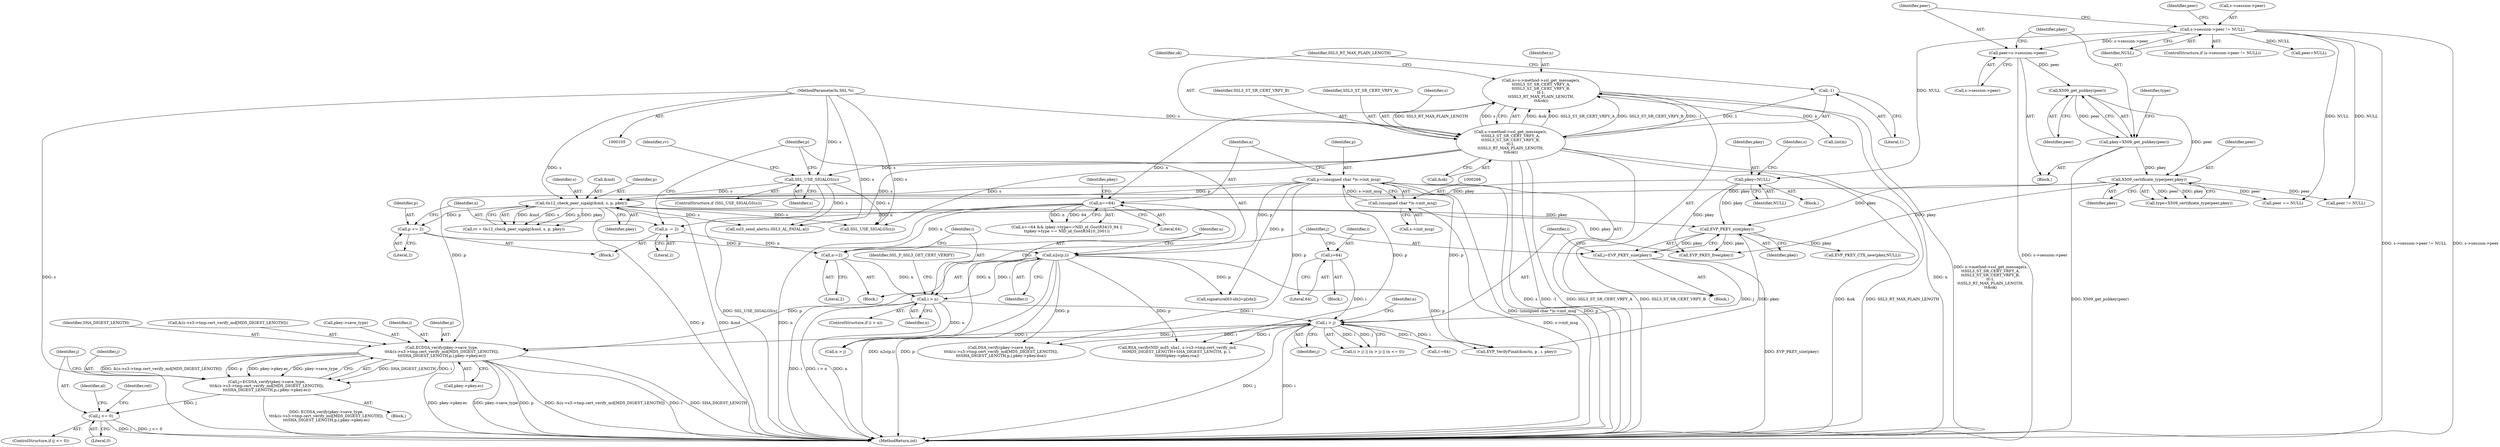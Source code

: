 digraph "0_openssl_1421e0c584ae9120ca1b88098f13d6d2e90b83a3@array" {
"1000562" [label="(Call,ECDSA_verify(pkey->save_type,\n\t\t\t&(s->s3->tmp.cert_verify_md[MD5_DIGEST_LENGTH]),\n\t\t\tSHA_DIGEST_LENGTH,p,i,pkey->pkey.ec))"];
"1000338" [label="(Call,n2s(p,i))"];
"1000332" [label="(Call,p += 2)"];
"1000301" [label="(Call,tls12_check_peer_sigalg(&md, s, p, pkey))"];
"1000295" [label="(Call,SSL_USE_SIGALGS(s))"];
"1000137" [label="(Call,s->method->ssl_get_message(s,\n\t\tSSL3_ST_SR_CERT_VRFY_A,\n\t\tSSL3_ST_SR_CERT_VRFY_B,\n\t\t-1,\n\t\tSSL3_RT_MAX_PLAIN_LENGTH,\n\t\t&ok))"];
"1000106" [label="(MethodParameterIn,SSL *s)"];
"1000141" [label="(Call,-1)"];
"1000265" [label="(Call,p=(unsigned char *)s->init_msg)"];
"1000267" [label="(Call,(unsigned char *)s->init_msg)"];
"1000183" [label="(Call,pkey=NULL)"];
"1000154" [label="(Call,s->session->peer != NULL)"];
"1000175" [label="(Call,X509_certificate_type(peer,pkey))"];
"1000171" [label="(Call,X509_get_pubkey(peer))"];
"1000162" [label="(Call,peer=s->session->peer)"];
"1000169" [label="(Call,pkey=X509_get_pubkey(peer))"];
"1000362" [label="(Call,i > j)"];
"1000289" [label="(Call,i=64)"];
"1000345" [label="(Call,i > n)"];
"1000341" [label="(Call,n-=2)"];
"1000335" [label="(Call,n -= 2)"];
"1000274" [label="(Call,n==64)"];
"1000135" [label="(Call,n=s->method->ssl_get_message(s,\n\t\tSSL3_ST_SR_CERT_VRFY_A,\n\t\tSSL3_ST_SR_CERT_VRFY_B,\n\t\t-1,\n\t\tSSL3_RT_MAX_PLAIN_LENGTH,\n\t\t&ok))"];
"1000356" [label="(Call,j=EVP_PKEY_size(pkey))"];
"1000358" [label="(Call,EVP_PKEY_size(pkey))"];
"1000560" [label="(Call,j=ECDSA_verify(pkey->save_type,\n\t\t\t&(s->s3->tmp.cert_verify_md[MD5_DIGEST_LENGTH]),\n\t\t\tSHA_DIGEST_LENGTH,p,i,pkey->pkey.ec))"];
"1000585" [label="(Call,j <= 0)"];
"1000135" [label="(Call,n=s->method->ssl_get_message(s,\n\t\tSSL3_ST_SR_CERT_VRFY_A,\n\t\tSSL3_ST_SR_CERT_VRFY_B,\n\t\t-1,\n\t\tSSL3_RT_MAX_PLAIN_LENGTH,\n\t\t&ok))"];
"1000274" [label="(Call,n==64)"];
"1000150" [label="(Call,(int)n)"];
"1000357" [label="(Identifier,j)"];
"1000163" [label="(Identifier,peer)"];
"1000191" [label="(Identifier,s)"];
"1000161" [label="(Block,)"];
"1000686" [label="(Identifier,ret)"];
"1000639" [label="(Call,signature[63-idx]=p[idx])"];
"1000280" [label="(Identifier,pkey)"];
"1000176" [label="(Identifier,peer)"];
"1000266" [label="(Identifier,p)"];
"1000179" [label="(Block,)"];
"1000297" [label="(Block,)"];
"1000107" [label="(Block,)"];
"1000584" [label="(ControlStructure,if (j <= 0))"];
"1000577" [label="(Identifier,p)"];
"1000291" [label="(Literal,64)"];
"1000143" [label="(Identifier,SSL3_RT_MAX_PLAIN_LENGTH)"];
"1000275" [label="(Identifier,n)"];
"1000154" [label="(Call,s->session->peer != NULL)"];
"1000345" [label="(Call,i > n)"];
"1000304" [label="(Identifier,s)"];
"1000440" [label="(Call,EVP_VerifyFinal(&mctx, p , i, pkey))"];
"1000576" [label="(Identifier,SHA_DIGEST_LENGTH)"];
"1000366" [label="(Call,n > j)"];
"1000172" [label="(Identifier,peer)"];
"1000344" [label="(ControlStructure,if (i > n))"];
"1000587" [label="(Literal,0)"];
"1000183" [label="(Call,pkey=NULL)"];
"1000356" [label="(Call,j=EVP_PKEY_size(pkey))"];
"1000306" [label="(Identifier,pkey)"];
"1000361" [label="(Call,(i > j) || (n > j) || (n <= 0))"];
"1000293" [label="(Block,)"];
"1000185" [label="(Identifier,NULL)"];
"1000300" [label="(Identifier,rv)"];
"1000518" [label="(Call,DSA_verify(pkey->save_type,\n\t\t\t&(s->s3->tmp.cert_verify_md[MD5_DIGEST_LENGTH]),\n\t\t\tSHA_DIGEST_LENGTH,p,i,pkey->pkey.dsa))"];
"1000340" [label="(Identifier,i)"];
"1000559" [label="(Block,)"];
"1000288" [label="(Block,)"];
"1000142" [label="(Literal,1)"];
"1000294" [label="(ControlStructure,if (SSL_USE_SIGALGS(s)))"];
"1000621" [label="(Call,i!=64)"];
"1000177" [label="(Identifier,pkey)"];
"1000148" [label="(Identifier,ok)"];
"1000170" [label="(Identifier,pkey)"];
"1000339" [label="(Identifier,p)"];
"1000140" [label="(Identifier,SSL3_ST_SR_CERT_VRFY_B)"];
"1000367" [label="(Identifier,n)"];
"1000299" [label="(Call,rv = tls12_check_peer_sigalg(&md, s, p, pkey))"];
"1000364" [label="(Identifier,j)"];
"1000290" [label="(Identifier,i)"];
"1000174" [label="(Identifier,type)"];
"1000363" [label="(Identifier,i)"];
"1000350" [label="(Identifier,SSL_F_SSL3_GET_CERT_VERIFY)"];
"1000164" [label="(Call,s->session->peer)"];
"1000184" [label="(Identifier,pkey)"];
"1000381" [label="(Call,SSL_USE_SIGALGS(s))"];
"1000731" [label="(MethodReturn,int)"];
"1000359" [label="(Identifier,pkey)"];
"1000141" [label="(Call,-1)"];
"1000346" [label="(Identifier,i)"];
"1000343" [label="(Literal,2)"];
"1000566" [label="(Call,&(s->s3->tmp.cert_verify_md[MD5_DIGEST_LENGTH]))"];
"1000139" [label="(Identifier,SSL3_ST_SR_CERT_VRFY_A)"];
"1000332" [label="(Call,p += 2)"];
"1000267" [label="(Call,(unsigned char *)s->init_msg)"];
"1000333" [label="(Identifier,p)"];
"1000342" [label="(Identifier,n)"];
"1000579" [label="(Call,pkey->pkey.ec)"];
"1000160" [label="(Identifier,NULL)"];
"1000563" [label="(Call,pkey->save_type)"];
"1000138" [label="(Identifier,s)"];
"1000295" [label="(Call,SSL_USE_SIGALGS(s))"];
"1000302" [label="(Call,&md)"];
"1000615" [label="(Call,EVP_PKEY_CTX_new(pkey,NULL))"];
"1000727" [label="(Call,EVP_PKEY_free(pkey))"];
"1000169" [label="(Call,pkey=X509_get_pubkey(peer))"];
"1000136" [label="(Identifier,n)"];
"1000296" [label="(Identifier,s)"];
"1000692" [label="(Call,ssl3_send_alert(s,SSL3_AL_FATAL,al))"];
"1000358" [label="(Call,EVP_PKEY_size(pkey))"];
"1000181" [label="(Identifier,peer)"];
"1000338" [label="(Call,n2s(p,i))"];
"1000585" [label="(Call,j <= 0)"];
"1000560" [label="(Call,j=ECDSA_verify(pkey->save_type,\n\t\t\t&(s->s3->tmp.cert_verify_md[MD5_DIGEST_LENGTH]),\n\t\t\tSHA_DIGEST_LENGTH,p,i,pkey->pkey.ec))"];
"1000153" [label="(ControlStructure,if (s->session->peer != NULL))"];
"1000180" [label="(Call,peer=NULL)"];
"1000586" [label="(Identifier,j)"];
"1000144" [label="(Call,&ok)"];
"1000137" [label="(Call,s->method->ssl_get_message(s,\n\t\tSSL3_ST_SR_CERT_VRFY_A,\n\t\tSSL3_ST_SR_CERT_VRFY_B,\n\t\t-1,\n\t\tSSL3_RT_MAX_PLAIN_LENGTH,\n\t\t&ok))"];
"1000578" [label="(Identifier,i)"];
"1000269" [label="(Call,s->init_msg)"];
"1000273" [label="(Call,n==64 && (pkey->type==NID_id_GostR3410_94 ||\n\t\tpkey->type == NID_id_GostR3410_2001))"];
"1000590" [label="(Identifier,al)"];
"1000265" [label="(Call,p=(unsigned char *)s->init_msg)"];
"1000175" [label="(Call,X509_certificate_type(peer,pkey))"];
"1000162" [label="(Call,peer=s->session->peer)"];
"1000155" [label="(Call,s->session->peer)"];
"1000562" [label="(Call,ECDSA_verify(pkey->save_type,\n\t\t\t&(s->s3->tmp.cert_verify_md[MD5_DIGEST_LENGTH]),\n\t\t\tSHA_DIGEST_LENGTH,p,i,pkey->pkey.ec))"];
"1000465" [label="(Call,RSA_verify(NID_md5_sha1, s->s3->tmp.cert_verify_md,\n\t\t\tMD5_DIGEST_LENGTH+SHA_DIGEST_LENGTH, p, i, \n\t\t\t\t\t\t\tpkey->pkey.rsa))"];
"1000334" [label="(Literal,2)"];
"1000305" [label="(Identifier,p)"];
"1000289" [label="(Call,i=64)"];
"1000341" [label="(Call,n-=2)"];
"1000173" [label="(Call,type=X509_certificate_type(peer,pkey))"];
"1000301" [label="(Call,tls12_check_peer_sigalg(&md, s, p, pkey))"];
"1000208" [label="(Call,peer != NULL)"];
"1000227" [label="(Call,peer == NULL)"];
"1000347" [label="(Identifier,n)"];
"1000335" [label="(Call,n -= 2)"];
"1000337" [label="(Literal,2)"];
"1000561" [label="(Identifier,j)"];
"1000336" [label="(Identifier,n)"];
"1000106" [label="(MethodParameterIn,SSL *s)"];
"1000276" [label="(Literal,64)"];
"1000171" [label="(Call,X509_get_pubkey(peer))"];
"1000362" [label="(Call,i > j)"];
"1000562" -> "1000560"  [label="AST: "];
"1000562" -> "1000579"  [label="CFG: "];
"1000563" -> "1000562"  [label="AST: "];
"1000566" -> "1000562"  [label="AST: "];
"1000576" -> "1000562"  [label="AST: "];
"1000577" -> "1000562"  [label="AST: "];
"1000578" -> "1000562"  [label="AST: "];
"1000579" -> "1000562"  [label="AST: "];
"1000560" -> "1000562"  [label="CFG: "];
"1000562" -> "1000731"  [label="DDG: pkey->pkey.ec"];
"1000562" -> "1000731"  [label="DDG: pkey->save_type"];
"1000562" -> "1000731"  [label="DDG: p"];
"1000562" -> "1000731"  [label="DDG: &(s->s3->tmp.cert_verify_md[MD5_DIGEST_LENGTH])"];
"1000562" -> "1000731"  [label="DDG: i"];
"1000562" -> "1000731"  [label="DDG: SHA_DIGEST_LENGTH"];
"1000562" -> "1000560"  [label="DDG: SHA_DIGEST_LENGTH"];
"1000562" -> "1000560"  [label="DDG: i"];
"1000562" -> "1000560"  [label="DDG: &(s->s3->tmp.cert_verify_md[MD5_DIGEST_LENGTH])"];
"1000562" -> "1000560"  [label="DDG: p"];
"1000562" -> "1000560"  [label="DDG: pkey->pkey.ec"];
"1000562" -> "1000560"  [label="DDG: pkey->save_type"];
"1000338" -> "1000562"  [label="DDG: p"];
"1000265" -> "1000562"  [label="DDG: p"];
"1000362" -> "1000562"  [label="DDG: i"];
"1000338" -> "1000293"  [label="AST: "];
"1000338" -> "1000340"  [label="CFG: "];
"1000339" -> "1000338"  [label="AST: "];
"1000340" -> "1000338"  [label="AST: "];
"1000342" -> "1000338"  [label="CFG: "];
"1000338" -> "1000731"  [label="DDG: p"];
"1000338" -> "1000731"  [label="DDG: n2s(p,i)"];
"1000332" -> "1000338"  [label="DDG: p"];
"1000265" -> "1000338"  [label="DDG: p"];
"1000338" -> "1000345"  [label="DDG: i"];
"1000338" -> "1000440"  [label="DDG: p"];
"1000338" -> "1000465"  [label="DDG: p"];
"1000338" -> "1000518"  [label="DDG: p"];
"1000338" -> "1000639"  [label="DDG: p"];
"1000332" -> "1000297"  [label="AST: "];
"1000332" -> "1000334"  [label="CFG: "];
"1000333" -> "1000332"  [label="AST: "];
"1000334" -> "1000332"  [label="AST: "];
"1000336" -> "1000332"  [label="CFG: "];
"1000301" -> "1000332"  [label="DDG: p"];
"1000301" -> "1000299"  [label="AST: "];
"1000301" -> "1000306"  [label="CFG: "];
"1000302" -> "1000301"  [label="AST: "];
"1000304" -> "1000301"  [label="AST: "];
"1000305" -> "1000301"  [label="AST: "];
"1000306" -> "1000301"  [label="AST: "];
"1000299" -> "1000301"  [label="CFG: "];
"1000301" -> "1000731"  [label="DDG: p"];
"1000301" -> "1000731"  [label="DDG: &md"];
"1000301" -> "1000299"  [label="DDG: &md"];
"1000301" -> "1000299"  [label="DDG: s"];
"1000301" -> "1000299"  [label="DDG: p"];
"1000301" -> "1000299"  [label="DDG: pkey"];
"1000295" -> "1000301"  [label="DDG: s"];
"1000106" -> "1000301"  [label="DDG: s"];
"1000265" -> "1000301"  [label="DDG: p"];
"1000183" -> "1000301"  [label="DDG: pkey"];
"1000175" -> "1000301"  [label="DDG: pkey"];
"1000301" -> "1000358"  [label="DDG: pkey"];
"1000301" -> "1000381"  [label="DDG: s"];
"1000301" -> "1000692"  [label="DDG: s"];
"1000301" -> "1000727"  [label="DDG: pkey"];
"1000295" -> "1000294"  [label="AST: "];
"1000295" -> "1000296"  [label="CFG: "];
"1000296" -> "1000295"  [label="AST: "];
"1000300" -> "1000295"  [label="CFG: "];
"1000339" -> "1000295"  [label="CFG: "];
"1000295" -> "1000731"  [label="DDG: SSL_USE_SIGALGS(s)"];
"1000137" -> "1000295"  [label="DDG: s"];
"1000106" -> "1000295"  [label="DDG: s"];
"1000295" -> "1000381"  [label="DDG: s"];
"1000295" -> "1000692"  [label="DDG: s"];
"1000137" -> "1000135"  [label="AST: "];
"1000137" -> "1000144"  [label="CFG: "];
"1000138" -> "1000137"  [label="AST: "];
"1000139" -> "1000137"  [label="AST: "];
"1000140" -> "1000137"  [label="AST: "];
"1000141" -> "1000137"  [label="AST: "];
"1000143" -> "1000137"  [label="AST: "];
"1000144" -> "1000137"  [label="AST: "];
"1000135" -> "1000137"  [label="CFG: "];
"1000137" -> "1000731"  [label="DDG: -1"];
"1000137" -> "1000731"  [label="DDG: SSL3_ST_SR_CERT_VRFY_A"];
"1000137" -> "1000731"  [label="DDG: SSL3_ST_SR_CERT_VRFY_B"];
"1000137" -> "1000731"  [label="DDG: &ok"];
"1000137" -> "1000731"  [label="DDG: SSL3_RT_MAX_PLAIN_LENGTH"];
"1000137" -> "1000731"  [label="DDG: s"];
"1000137" -> "1000135"  [label="DDG: &ok"];
"1000137" -> "1000135"  [label="DDG: SSL3_ST_SR_CERT_VRFY_A"];
"1000137" -> "1000135"  [label="DDG: SSL3_ST_SR_CERT_VRFY_B"];
"1000137" -> "1000135"  [label="DDG: -1"];
"1000137" -> "1000135"  [label="DDG: SSL3_RT_MAX_PLAIN_LENGTH"];
"1000137" -> "1000135"  [label="DDG: s"];
"1000106" -> "1000137"  [label="DDG: s"];
"1000141" -> "1000137"  [label="DDG: 1"];
"1000137" -> "1000381"  [label="DDG: s"];
"1000137" -> "1000692"  [label="DDG: s"];
"1000106" -> "1000105"  [label="AST: "];
"1000106" -> "1000731"  [label="DDG: s"];
"1000106" -> "1000381"  [label="DDG: s"];
"1000106" -> "1000692"  [label="DDG: s"];
"1000141" -> "1000142"  [label="CFG: "];
"1000142" -> "1000141"  [label="AST: "];
"1000143" -> "1000141"  [label="CFG: "];
"1000265" -> "1000107"  [label="AST: "];
"1000265" -> "1000267"  [label="CFG: "];
"1000266" -> "1000265"  [label="AST: "];
"1000267" -> "1000265"  [label="AST: "];
"1000275" -> "1000265"  [label="CFG: "];
"1000265" -> "1000731"  [label="DDG: (unsigned char *)s->init_msg"];
"1000265" -> "1000731"  [label="DDG: p"];
"1000267" -> "1000265"  [label="DDG: s->init_msg"];
"1000265" -> "1000440"  [label="DDG: p"];
"1000265" -> "1000465"  [label="DDG: p"];
"1000265" -> "1000518"  [label="DDG: p"];
"1000265" -> "1000639"  [label="DDG: p"];
"1000267" -> "1000269"  [label="CFG: "];
"1000268" -> "1000267"  [label="AST: "];
"1000269" -> "1000267"  [label="AST: "];
"1000267" -> "1000731"  [label="DDG: s->init_msg"];
"1000183" -> "1000179"  [label="AST: "];
"1000183" -> "1000185"  [label="CFG: "];
"1000184" -> "1000183"  [label="AST: "];
"1000185" -> "1000183"  [label="AST: "];
"1000191" -> "1000183"  [label="CFG: "];
"1000154" -> "1000183"  [label="DDG: NULL"];
"1000183" -> "1000358"  [label="DDG: pkey"];
"1000183" -> "1000727"  [label="DDG: pkey"];
"1000154" -> "1000153"  [label="AST: "];
"1000154" -> "1000160"  [label="CFG: "];
"1000155" -> "1000154"  [label="AST: "];
"1000160" -> "1000154"  [label="AST: "];
"1000163" -> "1000154"  [label="CFG: "];
"1000181" -> "1000154"  [label="CFG: "];
"1000154" -> "1000731"  [label="DDG: s->session->peer"];
"1000154" -> "1000731"  [label="DDG: s->session->peer != NULL"];
"1000154" -> "1000162"  [label="DDG: s->session->peer"];
"1000154" -> "1000180"  [label="DDG: NULL"];
"1000154" -> "1000208"  [label="DDG: NULL"];
"1000154" -> "1000227"  [label="DDG: NULL"];
"1000175" -> "1000173"  [label="AST: "];
"1000175" -> "1000177"  [label="CFG: "];
"1000176" -> "1000175"  [label="AST: "];
"1000177" -> "1000175"  [label="AST: "];
"1000173" -> "1000175"  [label="CFG: "];
"1000175" -> "1000173"  [label="DDG: peer"];
"1000175" -> "1000173"  [label="DDG: pkey"];
"1000171" -> "1000175"  [label="DDG: peer"];
"1000169" -> "1000175"  [label="DDG: pkey"];
"1000175" -> "1000208"  [label="DDG: peer"];
"1000175" -> "1000227"  [label="DDG: peer"];
"1000175" -> "1000358"  [label="DDG: pkey"];
"1000175" -> "1000727"  [label="DDG: pkey"];
"1000171" -> "1000169"  [label="AST: "];
"1000171" -> "1000172"  [label="CFG: "];
"1000172" -> "1000171"  [label="AST: "];
"1000169" -> "1000171"  [label="CFG: "];
"1000171" -> "1000169"  [label="DDG: peer"];
"1000162" -> "1000171"  [label="DDG: peer"];
"1000162" -> "1000161"  [label="AST: "];
"1000162" -> "1000164"  [label="CFG: "];
"1000163" -> "1000162"  [label="AST: "];
"1000164" -> "1000162"  [label="AST: "];
"1000170" -> "1000162"  [label="CFG: "];
"1000162" -> "1000731"  [label="DDG: s->session->peer"];
"1000169" -> "1000161"  [label="AST: "];
"1000170" -> "1000169"  [label="AST: "];
"1000174" -> "1000169"  [label="CFG: "];
"1000169" -> "1000731"  [label="DDG: X509_get_pubkey(peer)"];
"1000362" -> "1000361"  [label="AST: "];
"1000362" -> "1000364"  [label="CFG: "];
"1000363" -> "1000362"  [label="AST: "];
"1000364" -> "1000362"  [label="AST: "];
"1000367" -> "1000362"  [label="CFG: "];
"1000361" -> "1000362"  [label="CFG: "];
"1000362" -> "1000731"  [label="DDG: j"];
"1000362" -> "1000731"  [label="DDG: i"];
"1000362" -> "1000361"  [label="DDG: i"];
"1000362" -> "1000361"  [label="DDG: j"];
"1000289" -> "1000362"  [label="DDG: i"];
"1000345" -> "1000362"  [label="DDG: i"];
"1000356" -> "1000362"  [label="DDG: j"];
"1000362" -> "1000366"  [label="DDG: j"];
"1000362" -> "1000440"  [label="DDG: i"];
"1000362" -> "1000465"  [label="DDG: i"];
"1000362" -> "1000518"  [label="DDG: i"];
"1000362" -> "1000621"  [label="DDG: i"];
"1000289" -> "1000288"  [label="AST: "];
"1000289" -> "1000291"  [label="CFG: "];
"1000290" -> "1000289"  [label="AST: "];
"1000291" -> "1000289"  [label="AST: "];
"1000357" -> "1000289"  [label="CFG: "];
"1000345" -> "1000344"  [label="AST: "];
"1000345" -> "1000347"  [label="CFG: "];
"1000346" -> "1000345"  [label="AST: "];
"1000347" -> "1000345"  [label="AST: "];
"1000350" -> "1000345"  [label="CFG: "];
"1000357" -> "1000345"  [label="CFG: "];
"1000345" -> "1000731"  [label="DDG: n"];
"1000345" -> "1000731"  [label="DDG: i"];
"1000345" -> "1000731"  [label="DDG: i > n"];
"1000341" -> "1000345"  [label="DDG: n"];
"1000345" -> "1000366"  [label="DDG: n"];
"1000341" -> "1000293"  [label="AST: "];
"1000341" -> "1000343"  [label="CFG: "];
"1000342" -> "1000341"  [label="AST: "];
"1000343" -> "1000341"  [label="AST: "];
"1000346" -> "1000341"  [label="CFG: "];
"1000335" -> "1000341"  [label="DDG: n"];
"1000274" -> "1000341"  [label="DDG: n"];
"1000335" -> "1000297"  [label="AST: "];
"1000335" -> "1000337"  [label="CFG: "];
"1000336" -> "1000335"  [label="AST: "];
"1000337" -> "1000335"  [label="AST: "];
"1000339" -> "1000335"  [label="CFG: "];
"1000274" -> "1000335"  [label="DDG: n"];
"1000274" -> "1000273"  [label="AST: "];
"1000274" -> "1000276"  [label="CFG: "];
"1000275" -> "1000274"  [label="AST: "];
"1000276" -> "1000274"  [label="AST: "];
"1000280" -> "1000274"  [label="CFG: "];
"1000273" -> "1000274"  [label="CFG: "];
"1000274" -> "1000731"  [label="DDG: n"];
"1000274" -> "1000273"  [label="DDG: n"];
"1000274" -> "1000273"  [label="DDG: 64"];
"1000135" -> "1000274"  [label="DDG: n"];
"1000274" -> "1000366"  [label="DDG: n"];
"1000135" -> "1000107"  [label="AST: "];
"1000136" -> "1000135"  [label="AST: "];
"1000148" -> "1000135"  [label="CFG: "];
"1000135" -> "1000731"  [label="DDG: n"];
"1000135" -> "1000731"  [label="DDG: s->method->ssl_get_message(s,\n\t\tSSL3_ST_SR_CERT_VRFY_A,\n\t\tSSL3_ST_SR_CERT_VRFY_B,\n\t\t-1,\n\t\tSSL3_RT_MAX_PLAIN_LENGTH,\n\t\t&ok)"];
"1000135" -> "1000150"  [label="DDG: n"];
"1000356" -> "1000107"  [label="AST: "];
"1000356" -> "1000358"  [label="CFG: "];
"1000357" -> "1000356"  [label="AST: "];
"1000358" -> "1000356"  [label="AST: "];
"1000363" -> "1000356"  [label="CFG: "];
"1000356" -> "1000731"  [label="DDG: EVP_PKEY_size(pkey)"];
"1000358" -> "1000356"  [label="DDG: pkey"];
"1000358" -> "1000359"  [label="CFG: "];
"1000359" -> "1000358"  [label="AST: "];
"1000358" -> "1000440"  [label="DDG: pkey"];
"1000358" -> "1000615"  [label="DDG: pkey"];
"1000358" -> "1000727"  [label="DDG: pkey"];
"1000560" -> "1000559"  [label="AST: "];
"1000561" -> "1000560"  [label="AST: "];
"1000586" -> "1000560"  [label="CFG: "];
"1000560" -> "1000731"  [label="DDG: ECDSA_verify(pkey->save_type,\n\t\t\t&(s->s3->tmp.cert_verify_md[MD5_DIGEST_LENGTH]),\n\t\t\tSHA_DIGEST_LENGTH,p,i,pkey->pkey.ec)"];
"1000560" -> "1000585"  [label="DDG: j"];
"1000585" -> "1000584"  [label="AST: "];
"1000585" -> "1000587"  [label="CFG: "];
"1000586" -> "1000585"  [label="AST: "];
"1000587" -> "1000585"  [label="AST: "];
"1000590" -> "1000585"  [label="CFG: "];
"1000686" -> "1000585"  [label="CFG: "];
"1000585" -> "1000731"  [label="DDG: j"];
"1000585" -> "1000731"  [label="DDG: j <= 0"];
}
